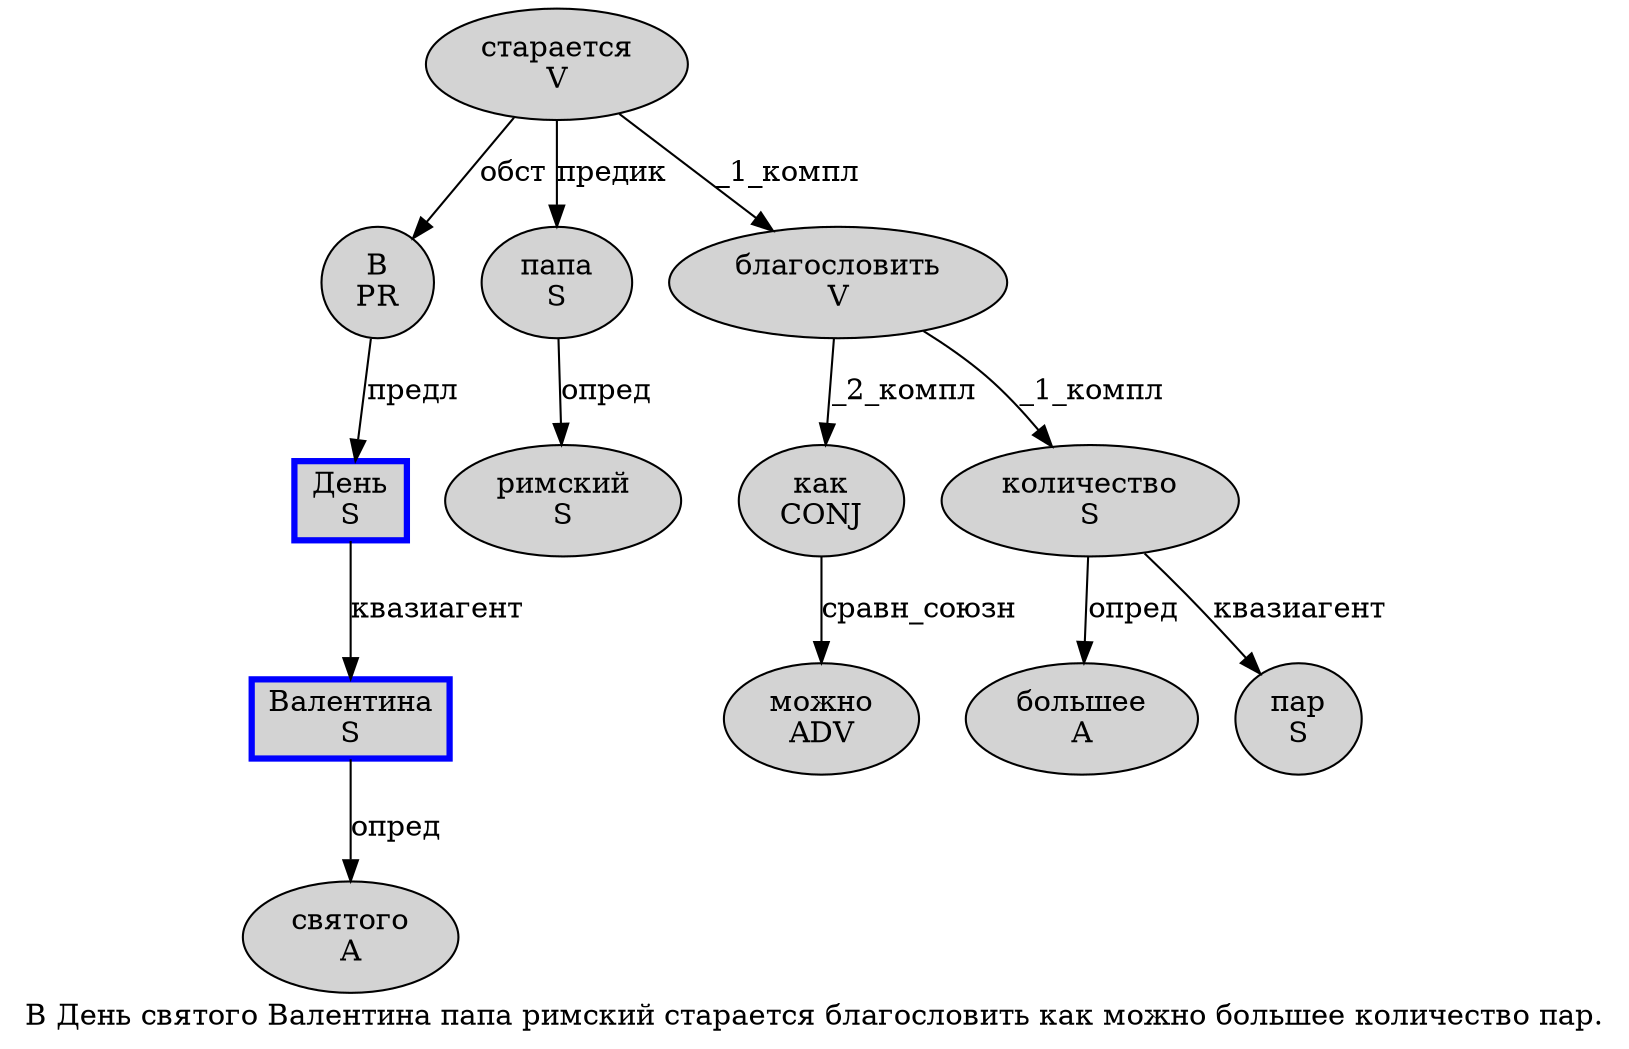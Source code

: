 digraph SENTENCE_192 {
	graph [label="В День святого Валентина папа римский старается благословить как можно большее количество пар."]
	node [style=filled]
		0 [label="В
PR" color="" fillcolor=lightgray penwidth=1 shape=ellipse]
		1 [label="День
S" color=blue fillcolor=lightgray penwidth=3 shape=box]
		2 [label="святого
A" color="" fillcolor=lightgray penwidth=1 shape=ellipse]
		3 [label="Валентина
S" color=blue fillcolor=lightgray penwidth=3 shape=box]
		4 [label="папа
S" color="" fillcolor=lightgray penwidth=1 shape=ellipse]
		5 [label="римский
S" color="" fillcolor=lightgray penwidth=1 shape=ellipse]
		6 [label="старается
V" color="" fillcolor=lightgray penwidth=1 shape=ellipse]
		7 [label="благословить
V" color="" fillcolor=lightgray penwidth=1 shape=ellipse]
		8 [label="как
CONJ" color="" fillcolor=lightgray penwidth=1 shape=ellipse]
		9 [label="можно
ADV" color="" fillcolor=lightgray penwidth=1 shape=ellipse]
		10 [label="большее
A" color="" fillcolor=lightgray penwidth=1 shape=ellipse]
		11 [label="количество
S" color="" fillcolor=lightgray penwidth=1 shape=ellipse]
		12 [label="пар
S" color="" fillcolor=lightgray penwidth=1 shape=ellipse]
			6 -> 0 [label="обст"]
			6 -> 4 [label="предик"]
			6 -> 7 [label="_1_компл"]
			1 -> 3 [label="квазиагент"]
			7 -> 8 [label="_2_компл"]
			7 -> 11 [label="_1_компл"]
			8 -> 9 [label="сравн_союзн"]
			3 -> 2 [label="опред"]
			4 -> 5 [label="опред"]
			0 -> 1 [label="предл"]
			11 -> 10 [label="опред"]
			11 -> 12 [label="квазиагент"]
}